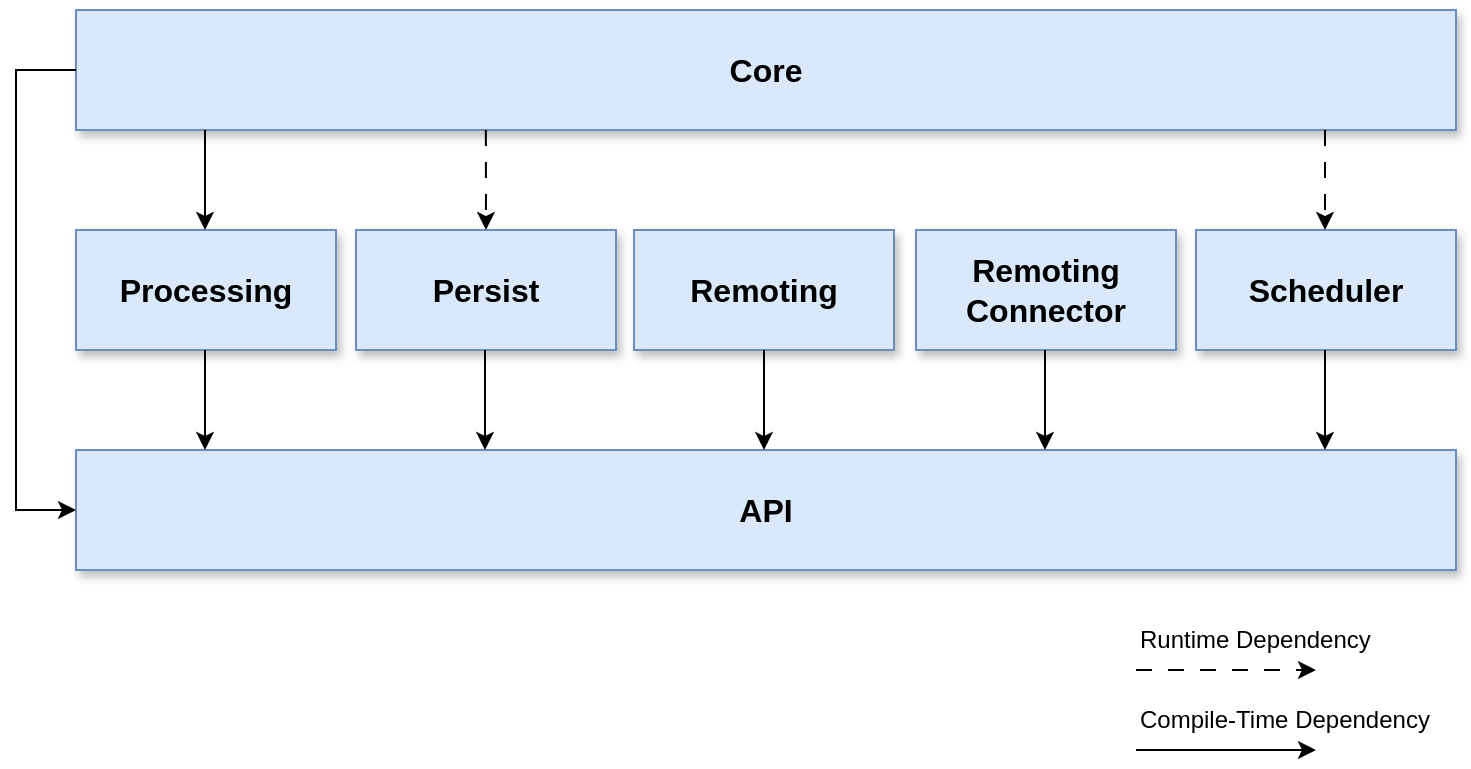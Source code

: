 <mxfile version="22.1.21" type="device" pages="5">
  <diagram id="XWbIEzSti7XQCv1TqwHC" name="ReatMetric Core Architecture">
    <mxGraphModel dx="767" dy="993" grid="1" gridSize="10" guides="1" tooltips="1" connect="1" arrows="1" fold="1" page="1" pageScale="1" pageWidth="827" pageHeight="1169" math="0" shadow="0">
      <root>
        <mxCell id="0" />
        <mxCell id="1" parent="0" />
        <mxCell id="COZ0k6jxxaRREzhRSUFR-1" value="&lt;span&gt;API&lt;/span&gt;" style="rounded=0;whiteSpace=wrap;html=1;fontStyle=1;fontSize=16;shadow=1;fillColor=#dae8fc;strokeColor=#6c8ebf;" vertex="1" parent="1">
          <mxGeometry x="70" y="570" width="690" height="60" as="geometry" />
        </mxCell>
        <mxCell id="cfHsk-XKggstakqPH4tc-1" value="Processing" style="rounded=0;whiteSpace=wrap;html=1;fontStyle=1;fontSize=16;shadow=1;fillColor=#dae8fc;strokeColor=#6c8ebf;" vertex="1" parent="1">
          <mxGeometry x="70" y="460" width="130" height="60" as="geometry" />
        </mxCell>
        <mxCell id="cfHsk-XKggstakqPH4tc-2" value="Persist" style="rounded=0;whiteSpace=wrap;html=1;fontStyle=1;fontSize=16;shadow=1;fillColor=#dae8fc;strokeColor=#6c8ebf;" vertex="1" parent="1">
          <mxGeometry x="210" y="460" width="130" height="60" as="geometry" />
        </mxCell>
        <mxCell id="cfHsk-XKggstakqPH4tc-3" value="Remoting" style="rounded=0;whiteSpace=wrap;html=1;fontStyle=1;fontSize=16;shadow=1;fillColor=#dae8fc;strokeColor=#6c8ebf;" vertex="1" parent="1">
          <mxGeometry x="349" y="460" width="130" height="60" as="geometry" />
        </mxCell>
        <mxCell id="cfHsk-XKggstakqPH4tc-4" value="Remoting Connector" style="rounded=0;whiteSpace=wrap;html=1;fontStyle=1;fontSize=16;shadow=1;fillColor=#dae8fc;strokeColor=#6c8ebf;" vertex="1" parent="1">
          <mxGeometry x="490" y="460" width="130" height="60" as="geometry" />
        </mxCell>
        <mxCell id="cfHsk-XKggstakqPH4tc-5" value="Scheduler" style="rounded=0;whiteSpace=wrap;html=1;fontStyle=1;fontSize=16;shadow=1;fillColor=#dae8fc;strokeColor=#6c8ebf;" vertex="1" parent="1">
          <mxGeometry x="630" y="460" width="130" height="60" as="geometry" />
        </mxCell>
        <mxCell id="cfHsk-XKggstakqPH4tc-6" value="&lt;span&gt;Core&lt;/span&gt;" style="rounded=0;whiteSpace=wrap;html=1;fontStyle=1;fontSize=16;shadow=1;fillColor=#dae8fc;strokeColor=#6c8ebf;" vertex="1" parent="1">
          <mxGeometry x="70" y="350" width="690" height="60" as="geometry" />
        </mxCell>
        <mxCell id="cfHsk-XKggstakqPH4tc-7" value="" style="endArrow=classic;html=1;rounded=0;entryX=0.5;entryY=0;entryDx=0;entryDy=0;exitX=0.297;exitY=1;exitDx=0;exitDy=0;exitPerimeter=0;dashed=1;dashPattern=8 8;" edge="1" parent="1" source="cfHsk-XKggstakqPH4tc-6" target="cfHsk-XKggstakqPH4tc-2">
          <mxGeometry width="50" height="50" relative="1" as="geometry">
            <mxPoint x="380" y="460" as="sourcePoint" />
            <mxPoint x="430" y="410" as="targetPoint" />
          </mxGeometry>
        </mxCell>
        <mxCell id="cfHsk-XKggstakqPH4tc-8" value="" style="endArrow=classic;html=1;rounded=0;entryX=0.5;entryY=0;entryDx=0;entryDy=0;exitX=0.297;exitY=1;exitDx=0;exitDy=0;exitPerimeter=0;dashed=1;dashPattern=8 8;" edge="1" parent="1">
          <mxGeometry width="50" height="50" relative="1" as="geometry">
            <mxPoint x="694.5" y="410" as="sourcePoint" />
            <mxPoint x="694.5" y="460" as="targetPoint" />
          </mxGeometry>
        </mxCell>
        <mxCell id="cfHsk-XKggstakqPH4tc-9" value="" style="endArrow=classic;html=1;rounded=0;entryX=0.5;entryY=0;entryDx=0;entryDy=0;exitX=0.297;exitY=1;exitDx=0;exitDy=0;exitPerimeter=0;" edge="1" parent="1">
          <mxGeometry width="50" height="50" relative="1" as="geometry">
            <mxPoint x="554.5" y="520" as="sourcePoint" />
            <mxPoint x="554.5" y="570" as="targetPoint" />
          </mxGeometry>
        </mxCell>
        <mxCell id="cfHsk-XKggstakqPH4tc-10" value="" style="endArrow=classic;html=1;rounded=0;entryX=0.5;entryY=0;entryDx=0;entryDy=0;exitX=0.297;exitY=1;exitDx=0;exitDy=0;exitPerimeter=0;" edge="1" parent="1">
          <mxGeometry width="50" height="50" relative="1" as="geometry">
            <mxPoint x="134.5" y="410" as="sourcePoint" />
            <mxPoint x="134.5" y="460" as="targetPoint" />
          </mxGeometry>
        </mxCell>
        <mxCell id="cfHsk-XKggstakqPH4tc-11" value="" style="endArrow=classic;html=1;rounded=0;entryX=0.5;entryY=0;entryDx=0;entryDy=0;exitX=0.297;exitY=1;exitDx=0;exitDy=0;exitPerimeter=0;" edge="1" parent="1">
          <mxGeometry width="50" height="50" relative="1" as="geometry">
            <mxPoint x="694.5" y="520" as="sourcePoint" />
            <mxPoint x="694.5" y="570" as="targetPoint" />
          </mxGeometry>
        </mxCell>
        <mxCell id="cfHsk-XKggstakqPH4tc-12" value="" style="endArrow=classic;html=1;rounded=0;entryX=0.5;entryY=0;entryDx=0;entryDy=0;exitX=0.297;exitY=1;exitDx=0;exitDy=0;exitPerimeter=0;" edge="1" parent="1">
          <mxGeometry width="50" height="50" relative="1" as="geometry">
            <mxPoint x="414" y="520" as="sourcePoint" />
            <mxPoint x="414" y="570" as="targetPoint" />
          </mxGeometry>
        </mxCell>
        <mxCell id="cfHsk-XKggstakqPH4tc-13" value="" style="endArrow=classic;html=1;rounded=0;entryX=0.5;entryY=0;entryDx=0;entryDy=0;exitX=0.297;exitY=1;exitDx=0;exitDy=0;exitPerimeter=0;" edge="1" parent="1">
          <mxGeometry width="50" height="50" relative="1" as="geometry">
            <mxPoint x="274.5" y="520" as="sourcePoint" />
            <mxPoint x="274.5" y="570" as="targetPoint" />
          </mxGeometry>
        </mxCell>
        <mxCell id="cfHsk-XKggstakqPH4tc-14" value="" style="endArrow=classic;html=1;rounded=0;entryX=0.5;entryY=0;entryDx=0;entryDy=0;exitX=0.297;exitY=1;exitDx=0;exitDy=0;exitPerimeter=0;" edge="1" parent="1">
          <mxGeometry width="50" height="50" relative="1" as="geometry">
            <mxPoint x="134.5" y="520" as="sourcePoint" />
            <mxPoint x="134.5" y="570" as="targetPoint" />
          </mxGeometry>
        </mxCell>
        <mxCell id="cfHsk-XKggstakqPH4tc-15" value="" style="endArrow=classic;html=1;rounded=0;exitX=0;exitY=0.5;exitDx=0;exitDy=0;entryX=0;entryY=0.5;entryDx=0;entryDy=0;" edge="1" parent="1" source="cfHsk-XKggstakqPH4tc-6" target="COZ0k6jxxaRREzhRSUFR-1">
          <mxGeometry width="50" height="50" relative="1" as="geometry">
            <mxPoint x="220" y="460" as="sourcePoint" />
            <mxPoint x="270" y="410" as="targetPoint" />
            <Array as="points">
              <mxPoint x="40" y="380" />
              <mxPoint x="40" y="600" />
            </Array>
          </mxGeometry>
        </mxCell>
        <mxCell id="cfHsk-XKggstakqPH4tc-16" value="" style="endArrow=classic;html=1;rounded=0;dashed=1;dashPattern=8 8;" edge="1" parent="1">
          <mxGeometry width="50" height="50" relative="1" as="geometry">
            <mxPoint x="600" y="680" as="sourcePoint" />
            <mxPoint x="690" y="680" as="targetPoint" />
          </mxGeometry>
        </mxCell>
        <mxCell id="cfHsk-XKggstakqPH4tc-17" value="" style="endArrow=classic;html=1;rounded=0;" edge="1" parent="1">
          <mxGeometry width="50" height="50" relative="1" as="geometry">
            <mxPoint x="600" y="720" as="sourcePoint" />
            <mxPoint x="690" y="720" as="targetPoint" />
          </mxGeometry>
        </mxCell>
        <mxCell id="cfHsk-XKggstakqPH4tc-18" value="Runtime Dependency" style="text;html=1;strokeColor=none;fillColor=none;align=left;verticalAlign=middle;whiteSpace=wrap;rounded=0;" vertex="1" parent="1">
          <mxGeometry x="600" y="650" width="140" height="30" as="geometry" />
        </mxCell>
        <mxCell id="cfHsk-XKggstakqPH4tc-19" value="Compile-Time Dependency" style="text;html=1;strokeColor=none;fillColor=none;align=left;verticalAlign=middle;whiteSpace=wrap;rounded=0;" vertex="1" parent="1">
          <mxGeometry x="600" y="690" width="150" height="30" as="geometry" />
        </mxCell>
      </root>
    </mxGraphModel>
  </diagram>
  <diagram id="3x-kZ_eenebKHxhDJi-M" name="Scheduler - Example">
    <mxGraphModel dx="652" dy="844" grid="1" gridSize="10" guides="1" tooltips="1" connect="1" arrows="1" fold="1" page="1" pageScale="1" pageWidth="827" pageHeight="1169" math="0" shadow="0">
      <root>
        <mxCell id="0" />
        <mxCell id="1" parent="0" />
        <mxCell id="pZ-DNMxPV1xEBQZKG7wP-3" value="" style="group" vertex="1" connectable="0" parent="1">
          <mxGeometry x="40" y="260" width="140" height="60" as="geometry" />
        </mxCell>
        <mxCell id="pZ-DNMxPV1xEBQZKG7wP-1" value="Primary Power Source" style="rounded=1;whiteSpace=wrap;html=1;fontStyle=1;fontSize=16;shadow=1;" vertex="1" parent="pZ-DNMxPV1xEBQZKG7wP-3">
          <mxGeometry width="130" height="60" as="geometry" />
        </mxCell>
        <mxCell id="pZ-DNMxPV1xEBQZKG7wP-2" value="" style="rounded=0;whiteSpace=wrap;html=1;shadow=1;" vertex="1" parent="pZ-DNMxPV1xEBQZKG7wP-3">
          <mxGeometry x="130" y="20" width="10" height="20" as="geometry" />
        </mxCell>
        <mxCell id="pZ-DNMxPV1xEBQZKG7wP-4" value="" style="group" vertex="1" connectable="0" parent="1">
          <mxGeometry x="40" y="360" width="140" height="60" as="geometry" />
        </mxCell>
        <mxCell id="pZ-DNMxPV1xEBQZKG7wP-5" value="Emergency Power Source 1" style="rounded=1;whiteSpace=wrap;html=1;fontStyle=1;fontSize=16;shadow=1;" vertex="1" parent="pZ-DNMxPV1xEBQZKG7wP-4">
          <mxGeometry width="130" height="60" as="geometry" />
        </mxCell>
        <mxCell id="pZ-DNMxPV1xEBQZKG7wP-6" value="" style="rounded=0;whiteSpace=wrap;html=1;shadow=1;" vertex="1" parent="pZ-DNMxPV1xEBQZKG7wP-4">
          <mxGeometry x="130" y="20" width="10" height="20" as="geometry" />
        </mxCell>
        <mxCell id="pZ-DNMxPV1xEBQZKG7wP-7" value="" style="group" vertex="1" connectable="0" parent="1">
          <mxGeometry x="40" y="460" width="140" height="60" as="geometry" />
        </mxCell>
        <mxCell id="pZ-DNMxPV1xEBQZKG7wP-8" value="Emergency&amp;nbsp; Power Source 2" style="rounded=1;whiteSpace=wrap;html=1;fontStyle=1;fontSize=16;shadow=1;" vertex="1" parent="pZ-DNMxPV1xEBQZKG7wP-7">
          <mxGeometry width="130" height="60" as="geometry" />
        </mxCell>
        <mxCell id="pZ-DNMxPV1xEBQZKG7wP-9" value="" style="rounded=0;whiteSpace=wrap;html=1;shadow=1;" vertex="1" parent="pZ-DNMxPV1xEBQZKG7wP-7">
          <mxGeometry x="130" y="20" width="10" height="20" as="geometry" />
        </mxCell>
        <mxCell id="pZ-DNMxPV1xEBQZKG7wP-17" value="" style="group" vertex="1" connectable="0" parent="1">
          <mxGeometry x="170" y="430" width="40" height="20" as="geometry" />
        </mxCell>
        <mxCell id="pZ-DNMxPV1xEBQZKG7wP-12" value="" style="rounded=0;whiteSpace=wrap;html=1;shadow=1;fillColor=#4A4A4A;" vertex="1" parent="pZ-DNMxPV1xEBQZKG7wP-17">
          <mxGeometry y="5" width="40" height="10" as="geometry" />
        </mxCell>
        <mxCell id="pZ-DNMxPV1xEBQZKG7wP-14" value="" style="endArrow=none;html=1;rounded=0;" edge="1" parent="pZ-DNMxPV1xEBQZKG7wP-17">
          <mxGeometry width="50" height="50" relative="1" as="geometry">
            <mxPoint x="20" y="20" as="sourcePoint" />
            <mxPoint x="20" as="targetPoint" />
          </mxGeometry>
        </mxCell>
        <mxCell id="pZ-DNMxPV1xEBQZKG7wP-15" value="" style="endArrow=none;html=1;rounded=0;" edge="1" parent="pZ-DNMxPV1xEBQZKG7wP-17">
          <mxGeometry width="50" height="50" relative="1" as="geometry">
            <mxPoint x="30" y="20" as="sourcePoint" />
            <mxPoint x="30" as="targetPoint" />
          </mxGeometry>
        </mxCell>
        <mxCell id="pZ-DNMxPV1xEBQZKG7wP-16" value="" style="endArrow=none;html=1;rounded=0;" edge="1" parent="pZ-DNMxPV1xEBQZKG7wP-17">
          <mxGeometry width="50" height="50" relative="1" as="geometry">
            <mxPoint x="10" y="20" as="sourcePoint" />
            <mxPoint x="10" as="targetPoint" />
          </mxGeometry>
        </mxCell>
        <mxCell id="pZ-DNMxPV1xEBQZKG7wP-19" value="" style="group" vertex="1" connectable="0" parent="1">
          <mxGeometry x="230" y="330" width="40" height="20" as="geometry" />
        </mxCell>
        <mxCell id="pZ-DNMxPV1xEBQZKG7wP-20" value="" style="rounded=0;whiteSpace=wrap;html=1;shadow=1;fillColor=#4A4A4A;" vertex="1" parent="pZ-DNMxPV1xEBQZKG7wP-19">
          <mxGeometry y="5" width="40" height="10" as="geometry" />
        </mxCell>
        <mxCell id="pZ-DNMxPV1xEBQZKG7wP-21" value="" style="endArrow=none;html=1;rounded=0;" edge="1" parent="pZ-DNMxPV1xEBQZKG7wP-19">
          <mxGeometry width="50" height="50" relative="1" as="geometry">
            <mxPoint x="20" y="20" as="sourcePoint" />
            <mxPoint x="20" as="targetPoint" />
          </mxGeometry>
        </mxCell>
        <mxCell id="pZ-DNMxPV1xEBQZKG7wP-22" value="" style="endArrow=none;html=1;rounded=0;" edge="1" parent="pZ-DNMxPV1xEBQZKG7wP-19">
          <mxGeometry width="50" height="50" relative="1" as="geometry">
            <mxPoint x="30" y="20" as="sourcePoint" />
            <mxPoint x="30" as="targetPoint" />
          </mxGeometry>
        </mxCell>
        <mxCell id="pZ-DNMxPV1xEBQZKG7wP-23" value="" style="endArrow=none;html=1;rounded=0;" edge="1" parent="pZ-DNMxPV1xEBQZKG7wP-19">
          <mxGeometry width="50" height="50" relative="1" as="geometry">
            <mxPoint x="10" y="20" as="sourcePoint" />
            <mxPoint x="10" as="targetPoint" />
          </mxGeometry>
        </mxCell>
        <mxCell id="pZ-DNMxPV1xEBQZKG7wP-24" value="" style="endArrow=none;html=1;rounded=0;entryX=1;entryY=0.5;entryDx=0;entryDy=0;" edge="1" parent="1" target="pZ-DNMxPV1xEBQZKG7wP-2">
          <mxGeometry width="50" height="50" relative="1" as="geometry">
            <mxPoint x="310" y="290" as="sourcePoint" />
            <mxPoint x="200" y="330" as="targetPoint" />
          </mxGeometry>
        </mxCell>
        <mxCell id="pZ-DNMxPV1xEBQZKG7wP-25" value="" style="endArrow=none;html=1;rounded=0;entryX=1;entryY=0.5;entryDx=0;entryDy=0;" edge="1" parent="1">
          <mxGeometry width="50" height="50" relative="1" as="geometry">
            <mxPoint x="250" y="390" as="sourcePoint" />
            <mxPoint x="180" y="389.71" as="targetPoint" />
          </mxGeometry>
        </mxCell>
        <mxCell id="pZ-DNMxPV1xEBQZKG7wP-26" value="" style="endArrow=none;html=1;rounded=0;entryX=1;entryY=0.5;entryDx=0;entryDy=0;" edge="1" parent="1">
          <mxGeometry width="50" height="50" relative="1" as="geometry">
            <mxPoint x="250" y="490" as="sourcePoint" />
            <mxPoint x="180" y="489.71" as="targetPoint" />
          </mxGeometry>
        </mxCell>
        <mxCell id="pZ-DNMxPV1xEBQZKG7wP-29" value="" style="group" vertex="1" connectable="0" parent="1">
          <mxGeometry x="230" y="420" width="40" height="40" as="geometry" />
        </mxCell>
        <mxCell id="pZ-DNMxPV1xEBQZKG7wP-11" value="" style="ellipse;whiteSpace=wrap;html=1;aspect=fixed;shadow=1;" vertex="1" parent="pZ-DNMxPV1xEBQZKG7wP-29">
          <mxGeometry width="40" height="40" as="geometry" />
        </mxCell>
        <mxCell id="pZ-DNMxPV1xEBQZKG7wP-27" value="" style="endArrow=none;html=1;rounded=1;exitX=0;exitY=0.5;exitDx=0;exitDy=0;entryX=0.5;entryY=1;entryDx=0;entryDy=0;curved=0;" edge="1" parent="pZ-DNMxPV1xEBQZKG7wP-29" source="pZ-DNMxPV1xEBQZKG7wP-11" target="pZ-DNMxPV1xEBQZKG7wP-11">
          <mxGeometry width="50" height="50" relative="1" as="geometry">
            <mxPoint x="-40" as="sourcePoint" />
            <mxPoint x="10" y="-50" as="targetPoint" />
            <Array as="points">
              <mxPoint x="20" y="20" />
            </Array>
          </mxGeometry>
        </mxCell>
        <mxCell id="pZ-DNMxPV1xEBQZKG7wP-28" value="" style="endArrow=none;html=1;rounded=1;exitX=0.5;exitY=0;exitDx=0;exitDy=0;entryX=1;entryY=0.5;entryDx=0;entryDy=0;curved=0;" edge="1" parent="pZ-DNMxPV1xEBQZKG7wP-29" source="pZ-DNMxPV1xEBQZKG7wP-11" target="pZ-DNMxPV1xEBQZKG7wP-11">
          <mxGeometry width="50" height="50" relative="1" as="geometry">
            <mxPoint x="10" y="30" as="sourcePoint" />
            <mxPoint x="30" y="50" as="targetPoint" />
            <Array as="points">
              <mxPoint x="20" y="20" />
            </Array>
          </mxGeometry>
        </mxCell>
        <mxCell id="pZ-DNMxPV1xEBQZKG7wP-30" value="" style="group" vertex="1" connectable="0" parent="1">
          <mxGeometry x="290" y="320" width="40" height="40" as="geometry" />
        </mxCell>
        <mxCell id="pZ-DNMxPV1xEBQZKG7wP-31" value="" style="ellipse;whiteSpace=wrap;html=1;aspect=fixed;shadow=1;" vertex="1" parent="pZ-DNMxPV1xEBQZKG7wP-30">
          <mxGeometry width="40" height="40" as="geometry" />
        </mxCell>
        <mxCell id="pZ-DNMxPV1xEBQZKG7wP-32" value="" style="endArrow=none;html=1;rounded=1;exitX=0;exitY=0.5;exitDx=0;exitDy=0;entryX=0.5;entryY=1;entryDx=0;entryDy=0;curved=0;" edge="1" parent="pZ-DNMxPV1xEBQZKG7wP-30" source="pZ-DNMxPV1xEBQZKG7wP-31" target="pZ-DNMxPV1xEBQZKG7wP-31">
          <mxGeometry width="50" height="50" relative="1" as="geometry">
            <mxPoint x="-40" as="sourcePoint" />
            <mxPoint x="10" y="-50" as="targetPoint" />
            <Array as="points">
              <mxPoint x="20" y="20" />
            </Array>
          </mxGeometry>
        </mxCell>
        <mxCell id="pZ-DNMxPV1xEBQZKG7wP-33" value="" style="endArrow=none;html=1;rounded=1;exitX=0.5;exitY=0;exitDx=0;exitDy=0;entryX=1;entryY=0.5;entryDx=0;entryDy=0;curved=0;" edge="1" parent="pZ-DNMxPV1xEBQZKG7wP-30" source="pZ-DNMxPV1xEBQZKG7wP-31" target="pZ-DNMxPV1xEBQZKG7wP-31">
          <mxGeometry width="50" height="50" relative="1" as="geometry">
            <mxPoint x="10" y="30" as="sourcePoint" />
            <mxPoint x="30" y="50" as="targetPoint" />
            <Array as="points">
              <mxPoint x="20" y="20" />
            </Array>
          </mxGeometry>
        </mxCell>
        <mxCell id="pZ-DNMxPV1xEBQZKG7wP-34" value="" style="endArrow=none;html=1;rounded=0;exitX=0.5;exitY=0;exitDx=0;exitDy=0;" edge="1" parent="1" source="pZ-DNMxPV1xEBQZKG7wP-11">
          <mxGeometry width="50" height="50" relative="1" as="geometry">
            <mxPoint x="200" y="410" as="sourcePoint" />
            <mxPoint x="250" y="390" as="targetPoint" />
          </mxGeometry>
        </mxCell>
        <mxCell id="pZ-DNMxPV1xEBQZKG7wP-35" value="" style="endArrow=none;html=1;rounded=0;" edge="1" parent="1">
          <mxGeometry width="50" height="50" relative="1" as="geometry">
            <mxPoint x="250" y="490" as="sourcePoint" />
            <mxPoint x="250" y="460" as="targetPoint" />
          </mxGeometry>
        </mxCell>
        <mxCell id="pZ-DNMxPV1xEBQZKG7wP-36" value="" style="endArrow=none;html=1;rounded=0;entryX=1;entryY=0.5;entryDx=0;entryDy=0;" edge="1" parent="1" target="pZ-DNMxPV1xEBQZKG7wP-12">
          <mxGeometry width="50" height="50" relative="1" as="geometry">
            <mxPoint x="230" y="440" as="sourcePoint" />
            <mxPoint x="270" y="410" as="targetPoint" />
          </mxGeometry>
        </mxCell>
        <mxCell id="pZ-DNMxPV1xEBQZKG7wP-37" value="" style="endArrow=none;html=1;rounded=0;exitX=1;exitY=0.5;exitDx=0;exitDy=0;" edge="1" parent="1" source="pZ-DNMxPV1xEBQZKG7wP-11">
          <mxGeometry width="50" height="50" relative="1" as="geometry">
            <mxPoint x="280" y="450" as="sourcePoint" />
            <mxPoint x="310" y="440" as="targetPoint" />
          </mxGeometry>
        </mxCell>
        <mxCell id="pZ-DNMxPV1xEBQZKG7wP-38" value="" style="endArrow=none;html=1;rounded=0;exitX=0.5;exitY=1;exitDx=0;exitDy=0;" edge="1" parent="1" source="pZ-DNMxPV1xEBQZKG7wP-31">
          <mxGeometry width="50" height="50" relative="1" as="geometry">
            <mxPoint x="290" y="460" as="sourcePoint" />
            <mxPoint x="310" y="440" as="targetPoint" />
          </mxGeometry>
        </mxCell>
        <mxCell id="pZ-DNMxPV1xEBQZKG7wP-39" value="" style="endArrow=none;html=1;rounded=0;exitX=0.5;exitY=0;exitDx=0;exitDy=0;" edge="1" parent="1" source="pZ-DNMxPV1xEBQZKG7wP-31">
          <mxGeometry width="50" height="50" relative="1" as="geometry">
            <mxPoint x="300" y="470" as="sourcePoint" />
            <mxPoint x="310" y="290" as="targetPoint" />
          </mxGeometry>
        </mxCell>
        <mxCell id="pZ-DNMxPV1xEBQZKG7wP-40" value="" style="endArrow=none;html=1;rounded=0;entryX=1;entryY=0.5;entryDx=0;entryDy=0;" edge="1" parent="1">
          <mxGeometry width="50" height="50" relative="1" as="geometry">
            <mxPoint x="290" y="339.83" as="sourcePoint" />
            <mxPoint x="270" y="339.83" as="targetPoint" />
          </mxGeometry>
        </mxCell>
        <mxCell id="pZ-DNMxPV1xEBQZKG7wP-41" value="" style="endArrow=none;html=1;rounded=0;exitX=1;exitY=0.5;exitDx=0;exitDy=0;entryX=0;entryY=0.5;entryDx=0;entryDy=0;" edge="1" parent="1" target="pZ-DNMxPV1xEBQZKG7wP-48">
          <mxGeometry width="50" height="50" relative="1" as="geometry">
            <mxPoint x="330" y="339.71" as="sourcePoint" />
            <mxPoint x="370" y="339.71" as="targetPoint" />
          </mxGeometry>
        </mxCell>
        <mxCell id="pZ-DNMxPV1xEBQZKG7wP-49" value="PPS1.Status" style="text;html=1;strokeColor=none;fillColor=none;align=left;verticalAlign=middle;whiteSpace=wrap;rounded=0;" vertex="1" parent="1">
          <mxGeometry x="40" y="230" width="60" height="30" as="geometry" />
        </mxCell>
        <mxCell id="pZ-DNMxPV1xEBQZKG7wP-50" value="EPS1.Status" style="text;html=1;strokeColor=none;fillColor=none;align=left;verticalAlign=middle;whiteSpace=wrap;rounded=0;" vertex="1" parent="1">
          <mxGeometry x="40" y="330" width="60" height="30" as="geometry" />
        </mxCell>
        <mxCell id="pZ-DNMxPV1xEBQZKG7wP-51" value="EPS2.Status" style="text;html=1;strokeColor=none;fillColor=none;align=left;verticalAlign=middle;whiteSpace=wrap;rounded=0;" vertex="1" parent="1">
          <mxGeometry x="40" y="430" width="60" height="30" as="geometry" />
        </mxCell>
        <mxCell id="pZ-DNMxPV1xEBQZKG7wP-52" value="PPS1.Output" style="text;html=1;strokeColor=none;fillColor=none;align=left;verticalAlign=middle;whiteSpace=wrap;rounded=0;" vertex="1" parent="1">
          <mxGeometry x="170" y="250" width="60" height="30" as="geometry" />
        </mxCell>
        <mxCell id="pZ-DNMxPV1xEBQZKG7wP-53" value="EPS1.Output" style="text;html=1;strokeColor=none;fillColor=none;align=left;verticalAlign=middle;whiteSpace=wrap;rounded=0;" vertex="1" parent="1">
          <mxGeometry x="170" y="350" width="60" height="30" as="geometry" />
        </mxCell>
        <mxCell id="pZ-DNMxPV1xEBQZKG7wP-54" value="EPS2.Output" style="text;html=1;strokeColor=none;fillColor=none;align=left;verticalAlign=middle;whiteSpace=wrap;rounded=0;" vertex="1" parent="1">
          <mxGeometry x="170" y="500" width="60" height="30" as="geometry" />
        </mxCell>
        <mxCell id="pZ-DNMxPV1xEBQZKG7wP-55" value="Switch1.Position" style="text;html=1;strokeColor=none;fillColor=none;align=left;verticalAlign=middle;whiteSpace=wrap;rounded=0;" vertex="1" parent="1">
          <mxGeometry x="260" y="450" width="60" height="30" as="geometry" />
        </mxCell>
        <mxCell id="pZ-DNMxPV1xEBQZKG7wP-56" value="Switch2.Position" style="text;html=1;strokeColor=none;fillColor=none;align=left;verticalAlign=middle;whiteSpace=wrap;rounded=0;" vertex="1" parent="1">
          <mxGeometry x="320" y="350" width="60" height="30" as="geometry" />
        </mxCell>
        <mxCell id="pZ-DNMxPV1xEBQZKG7wP-48" value="" style="rounded=0;whiteSpace=wrap;html=1;shadow=1;" vertex="1" parent="1">
          <mxGeometry x="410" y="330" width="10" height="20" as="geometry" />
        </mxCell>
        <mxCell id="pZ-DNMxPV1xEBQZKG7wP-43" value="Device" style="rounded=1;whiteSpace=wrap;html=1;fontStyle=1;fontSize=16;shadow=1;" vertex="1" parent="1">
          <mxGeometry x="420" y="310" width="90" height="60" as="geometry" />
        </mxCell>
      </root>
    </mxGraphModel>
  </diagram>
  <diagram name="Spacecraft Driver - Telemetry" id="90a13364-a465-7bf4-72fc-28e22215d7a0">
    <mxGraphModel dx="652" dy="844" grid="1" gridSize="10" guides="1" tooltips="1" connect="1" arrows="1" fold="1" page="1" pageScale="1.5" pageWidth="1169" pageHeight="826" background="none" math="0" shadow="0">
      <root>
        <mxCell id="0" style=";html=1;" />
        <mxCell id="1" style=";html=1;" parent="0" />
        <mxCell id="hDWPIja1anX5ImKUvwHM-7" value="&lt;b style=&quot;font-size: 16px;&quot;&gt;&amp;nbsp; &amp;nbsp;ReatMetric &lt;br&gt;&amp;nbsp; &amp;nbsp;Core&lt;/b&gt;" style="rounded=1;whiteSpace=wrap;html=1;align=left;labelPosition=center;verticalLabelPosition=middle;verticalAlign=top;arcSize=7;fontSize=16;shadow=1;" parent="1" vertex="1">
          <mxGeometry x="430" y="110" width="820" height="200" as="geometry" />
        </mxCell>
        <mxCell id="hDWPIja1anX5ImKUvwHM-8" value="Archive" style="rounded=0;whiteSpace=wrap;html=1;fontStyle=1;fontSize=16;shadow=1;fillColor=#dae8fc;strokeColor=#6c8ebf;" parent="1" vertex="1">
          <mxGeometry x="730" y="130" width="220" height="60" as="geometry" />
        </mxCell>
        <mxCell id="hDWPIja1anX5ImKUvwHM-10" value="Processing Model" style="rounded=0;whiteSpace=wrap;html=1;fontStyle=1;fontSize=16;shadow=1;fillColor=#dae8fc;strokeColor=#6c8ebf;" parent="1" vertex="1">
          <mxGeometry x="470" y="220" width="220" height="60" as="geometry" />
        </mxCell>
        <mxCell id="hDWPIja1anX5ImKUvwHM-11" value="Raw Data Broker" style="rounded=0;whiteSpace=wrap;html=1;fontStyle=1;fontSize=16;shadow=1;fillColor=#dae8fc;strokeColor=#6c8ebf;" parent="1" vertex="1">
          <mxGeometry x="910" y="220" width="220" height="60" as="geometry" />
        </mxCell>
        <mxCell id="hDWPIja1anX5ImKUvwHM-12" value="&lt;b style=&quot;font-size: 16px;&quot;&gt;&amp;nbsp; &amp;nbsp;Spacecraft &lt;br&gt;&amp;nbsp; &amp;nbsp;Driver&lt;/b&gt;" style="rounded=1;whiteSpace=wrap;html=1;align=left;labelPosition=center;verticalLabelPosition=middle;verticalAlign=top;arcSize=4;fontSize=16;shadow=1;" parent="1" vertex="1">
          <mxGeometry x="430" y="320" width="820" height="340" as="geometry" />
        </mxCell>
        <mxCell id="hDWPIja1anX5ImKUvwHM-13" value="TM Data Link Processor" style="rounded=0;whiteSpace=wrap;html=1;fontStyle=1;fontSize=16;shadow=1;fillColor=#dae8fc;strokeColor=#6c8ebf;" parent="1" vertex="1">
          <mxGeometry x="730" y="360" width="220" height="60" as="geometry" />
        </mxCell>
        <mxCell id="hDWPIja1anX5ImKUvwHM-14" value="TM Packet Processor" style="rounded=0;whiteSpace=wrap;html=1;fontStyle=1;fontSize=16;shadow=1;fillColor=#dae8fc;strokeColor=#6c8ebf;" parent="1" vertex="1">
          <mxGeometry x="730" y="460" width="220" height="60" as="geometry" />
        </mxCell>
        <mxCell id="hDWPIja1anX5ImKUvwHM-22" style="edgeStyle=orthogonalEdgeStyle;rounded=0;orthogonalLoop=1;jettySize=auto;html=1;exitX=0.75;exitY=0;exitDx=0;exitDy=0;entryX=1;entryY=0.5;entryDx=0;entryDy=0;" parent="1" source="hDWPIja1anX5ImKUvwHM-15" target="hDWPIja1anX5ImKUvwHM-11" edge="1">
          <mxGeometry relative="1" as="geometry" />
        </mxCell>
        <mxCell id="hDWPIja1anX5ImKUvwHM-15" value="SLE Connector (RAF)" style="rounded=0;whiteSpace=wrap;html=1;fontStyle=1;fontSize=16;shadow=1;fillColor=#dae8fc;strokeColor=#6c8ebf;" parent="1" vertex="1">
          <mxGeometry x="1010" y="360" width="220" height="60" as="geometry" />
        </mxCell>
        <mxCell id="hDWPIja1anX5ImKUvwHM-16" value="&lt;i&gt;Time Correlation&lt;/i&gt;" style="rounded=0;whiteSpace=wrap;html=1;fontStyle=1;fontSize=16;shadow=1;fillColor=#dae8fc;strokeColor=#6c8ebf;" parent="1" vertex="1">
          <mxGeometry x="1010" y="460" width="220" height="60" as="geometry" />
        </mxCell>
        <mxCell id="hDWPIja1anX5ImKUvwHM-29" value="" style="edgeStyle=orthogonalEdgeStyle;rounded=0;orthogonalLoop=1;jettySize=auto;html=1;entryX=0.104;entryY=0.001;entryDx=0;entryDy=0;exitX=0.379;exitY=1.001;exitDx=0;exitDy=0;entryPerimeter=0;exitPerimeter=0;" parent="1" source="hDWPIja1anX5ImKUvwHM-14" target="hDWPIja1anX5ImKUvwHM-17" edge="1">
          <mxGeometry relative="1" as="geometry">
            <mxPoint x="1320" y="580" as="sourcePoint" />
          </mxGeometry>
        </mxCell>
        <mxCell id="hDWPIja1anX5ImKUvwHM-17" value="Service Broker" style="rounded=0;whiteSpace=wrap;html=1;fontStyle=1;fontSize=16;shadow=1;fillColor=#dae8fc;strokeColor=#6c8ebf;" parent="1" vertex="1">
          <mxGeometry x="790" y="560" width="220" height="60" as="geometry" />
        </mxCell>
        <mxCell id="hDWPIja1anX5ImKUvwHM-18" value="&lt;i&gt;Service&lt;/i&gt;" style="rounded=0;whiteSpace=wrap;html=1;fontStyle=1;fontSize=16;shadow=1;fillColor=#dae8fc;strokeColor=#6c8ebf;" parent="1" vertex="1">
          <mxGeometry x="450" y="560" width="220" height="60" as="geometry" />
        </mxCell>
        <mxCell id="hDWPIja1anX5ImKUvwHM-19" value="" style="endArrow=classic;html=1;rounded=0;exitX=0.5;exitY=0;exitDx=0;exitDy=0;entryX=0;entryY=0.5;entryDx=0;entryDy=0;" parent="1" source="hDWPIja1anX5ImKUvwHM-10" target="hDWPIja1anX5ImKUvwHM-8" edge="1">
          <mxGeometry width="50" height="50" relative="1" as="geometry">
            <mxPoint x="830" y="410" as="sourcePoint" />
            <mxPoint x="880" y="360" as="targetPoint" />
            <Array as="points">
              <mxPoint x="580" y="160" />
            </Array>
          </mxGeometry>
        </mxCell>
        <mxCell id="hDWPIja1anX5ImKUvwHM-20" value="" style="endArrow=classic;html=1;rounded=0;exitX=0.5;exitY=0;exitDx=0;exitDy=0;entryX=1;entryY=0.5;entryDx=0;entryDy=0;" parent="1" source="hDWPIja1anX5ImKUvwHM-11" target="hDWPIja1anX5ImKUvwHM-8" edge="1">
          <mxGeometry width="50" height="50" relative="1" as="geometry">
            <mxPoint x="670" y="230" as="sourcePoint" />
            <mxPoint x="740" y="170" as="targetPoint" />
            <Array as="points">
              <mxPoint x="1020" y="160" />
            </Array>
          </mxGeometry>
        </mxCell>
        <mxCell id="hDWPIja1anX5ImKUvwHM-21" value="" style="endArrow=classic;html=1;rounded=0;exitX=0;exitY=0.75;exitDx=0;exitDy=0;entryX=0.5;entryY=0;entryDx=0;entryDy=0;" parent="1" source="hDWPIja1anX5ImKUvwHM-11" target="hDWPIja1anX5ImKUvwHM-13" edge="1">
          <mxGeometry width="50" height="50" relative="1" as="geometry">
            <mxPoint x="830" y="410" as="sourcePoint" />
            <mxPoint x="380" y="470" as="targetPoint" />
            <Array as="points">
              <mxPoint x="840" y="265" />
            </Array>
          </mxGeometry>
        </mxCell>
        <mxCell id="hDWPIja1anX5ImKUvwHM-23" value="" style="endArrow=classic;html=1;rounded=0;exitX=0.345;exitY=1.017;exitDx=0;exitDy=0;entryX=0;entryY=0.5;entryDx=0;entryDy=0;exitPerimeter=0;" parent="1" source="hDWPIja1anX5ImKUvwHM-11" target="hDWPIja1anX5ImKUvwHM-16" edge="1">
          <mxGeometry width="50" height="50" relative="1" as="geometry">
            <mxPoint x="920" y="260" as="sourcePoint" />
            <mxPoint x="850" y="370" as="targetPoint" />
            <Array as="points">
              <mxPoint x="986" y="490" />
            </Array>
          </mxGeometry>
        </mxCell>
        <mxCell id="hDWPIja1anX5ImKUvwHM-24" value="" style="endArrow=classic;html=1;rounded=0;exitX=0;exitY=0.75;exitDx=0;exitDy=0;entryX=1;entryY=0.75;entryDx=0;entryDy=0;" parent="1" source="hDWPIja1anX5ImKUvwHM-16" target="hDWPIja1anX5ImKUvwHM-14" edge="1">
          <mxGeometry width="50" height="50" relative="1" as="geometry">
            <mxPoint x="830" y="410" as="sourcePoint" />
            <mxPoint x="880" y="360" as="targetPoint" />
          </mxGeometry>
        </mxCell>
        <mxCell id="hDWPIja1anX5ImKUvwHM-25" value="" style="endArrow=classic;html=1;rounded=0;entryX=0.105;entryY=0.99;entryDx=0;entryDy=0;entryPerimeter=0;" parent="1" target="hDWPIja1anX5ImKUvwHM-11" edge="1">
          <mxGeometry width="50" height="50" relative="1" as="geometry">
            <mxPoint x="933" y="360" as="sourcePoint" />
            <mxPoint x="880" y="360" as="targetPoint" />
          </mxGeometry>
        </mxCell>
        <mxCell id="hDWPIja1anX5ImKUvwHM-26" value="" style="endArrow=classic;html=1;rounded=0;exitX=0;exitY=0.25;exitDx=0;exitDy=0;entryX=0;entryY=0.25;entryDx=0;entryDy=0;" parent="1" source="hDWPIja1anX5ImKUvwHM-11" target="hDWPIja1anX5ImKUvwHM-14" edge="1">
          <mxGeometry width="50" height="50" relative="1" as="geometry">
            <mxPoint x="920" y="275" as="sourcePoint" />
            <mxPoint x="850" y="370" as="targetPoint" />
            <Array as="points">
              <mxPoint x="710" y="235" />
              <mxPoint x="710" y="475" />
            </Array>
          </mxGeometry>
        </mxCell>
        <mxCell id="hDWPIja1anX5ImKUvwHM-28" value="" style="endArrow=classic;html=1;rounded=0;exitX=0;exitY=0.75;exitDx=0;exitDy=0;entryX=0.75;entryY=1;entryDx=0;entryDy=0;" parent="1" source="hDWPIja1anX5ImKUvwHM-14" target="hDWPIja1anX5ImKUvwHM-10" edge="1">
          <mxGeometry width="50" height="50" relative="1" as="geometry">
            <mxPoint x="850" y="530" as="sourcePoint" />
            <mxPoint x="850" y="570" as="targetPoint" />
            <Array as="points">
              <mxPoint x="635" y="505" />
            </Array>
          </mxGeometry>
        </mxCell>
        <mxCell id="hDWPIja1anX5ImKUvwHM-30" value="" style="endArrow=classic;html=1;rounded=0;exitX=0;exitY=0.5;exitDx=0;exitDy=0;entryX=1;entryY=0.5;entryDx=0;entryDy=0;" parent="1" source="hDWPIja1anX5ImKUvwHM-17" target="hDWPIja1anX5ImKUvwHM-18" edge="1">
          <mxGeometry width="50" height="50" relative="1" as="geometry">
            <mxPoint x="1020" y="515" as="sourcePoint" />
            <mxPoint x="960" y="515" as="targetPoint" />
          </mxGeometry>
        </mxCell>
        <mxCell id="hDWPIja1anX5ImKUvwHM-31" value="" style="endArrow=classic;html=1;rounded=0;exitX=0.589;exitY=-0.01;exitDx=0;exitDy=0;entryX=0.5;entryY=1;entryDx=0;entryDy=0;exitPerimeter=0;" parent="1" source="hDWPIja1anX5ImKUvwHM-18" target="hDWPIja1anX5ImKUvwHM-10" edge="1">
          <mxGeometry width="50" height="50" relative="1" as="geometry">
            <mxPoint x="740" y="600" as="sourcePoint" />
            <mxPoint x="680" y="600" as="targetPoint" />
          </mxGeometry>
        </mxCell>
        <mxCell id="hDWPIja1anX5ImKUvwHM-33" value="" style="ellipse;whiteSpace=wrap;html=1;aspect=fixed;fillColor=#000000;" parent="1" vertex="1">
          <mxGeometry x="1280" y="375" width="30" height="30" as="geometry" />
        </mxCell>
        <mxCell id="hDWPIja1anX5ImKUvwHM-34" value="" style="endArrow=classic;html=1;rounded=0;entryX=1;entryY=0.5;entryDx=0;entryDy=0;strokeColor=#000000;fillColor=#000000;strokeWidth=4;" parent="1" source="hDWPIja1anX5ImKUvwHM-33" target="hDWPIja1anX5ImKUvwHM-15" edge="1">
          <mxGeometry width="50" height="50" relative="1" as="geometry">
            <mxPoint x="830" y="410" as="sourcePoint" />
            <mxPoint x="880" y="360" as="targetPoint" />
          </mxGeometry>
        </mxCell>
        <mxCell id="hDWPIja1anX5ImKUvwHM-35" value="Transfer Frame" style="text;html=1;strokeColor=none;fillColor=none;align=center;verticalAlign=middle;whiteSpace=wrap;rounded=0;" parent="1" vertex="1">
          <mxGeometry x="1265" y="410" width="60" height="30" as="geometry" />
        </mxCell>
        <mxCell id="hDWPIja1anX5ImKUvwHM-36" value="Transfer Frame" style="text;html=1;strokeColor=none;fillColor=none;align=left;verticalAlign=middle;whiteSpace=wrap;rounded=0;" parent="1" vertex="1">
          <mxGeometry x="1140" y="220" width="60" height="30" as="geometry" />
        </mxCell>
        <mxCell id="hDWPIja1anX5ImKUvwHM-37" value="Transfer Frame VC0" style="text;html=1;strokeColor=none;fillColor=none;align=left;verticalAlign=middle;whiteSpace=wrap;rounded=0;" parent="1" vertex="1">
          <mxGeometry x="990" y="430" width="80" height="30" as="geometry" />
        </mxCell>
        <mxCell id="hDWPIja1anX5ImKUvwHM-38" value="Transfer Frame" style="text;html=1;strokeColor=none;fillColor=none;align=left;verticalAlign=middle;whiteSpace=wrap;rounded=0;" parent="1" vertex="1">
          <mxGeometry x="845.5" y="330" width="60" height="30" as="geometry" />
        </mxCell>
        <mxCell id="hDWPIja1anX5ImKUvwHM-39" value="Space Packet" style="text;html=1;strokeColor=none;fillColor=none;align=center;verticalAlign=middle;whiteSpace=wrap;rounded=0;" parent="1" vertex="1">
          <mxGeometry x="877" y="280" width="60" height="30" as="geometry" />
        </mxCell>
        <mxCell id="hDWPIja1anX5ImKUvwHM-40" value="Space Packet" style="text;html=1;strokeColor=none;fillColor=none;align=left;verticalAlign=middle;whiteSpace=wrap;rounded=0;" parent="1" vertex="1">
          <mxGeometry x="670" y="440" width="60" height="30" as="geometry" />
        </mxCell>
        <mxCell id="hDWPIja1anX5ImKUvwHM-41" value="OBT/UTC" style="text;html=1;strokeColor=none;fillColor=none;align=center;verticalAlign=middle;whiteSpace=wrap;rounded=0;" parent="1" vertex="1">
          <mxGeometry x="952" y="502" width="60" height="30" as="geometry" />
        </mxCell>
        <mxCell id="hDWPIja1anX5ImKUvwHM-42" value="Space Packet + Decoded Params" style="text;html=1;strokeColor=none;fillColor=none;align=left;verticalAlign=middle;whiteSpace=wrap;rounded=0;" parent="1" vertex="1">
          <mxGeometry x="819" y="530" width="123" height="30" as="geometry" />
        </mxCell>
        <mxCell id="hDWPIja1anX5ImKUvwHM-43" value="Space Packet + Decoded Params" style="text;html=1;strokeColor=none;fillColor=none;align=left;verticalAlign=middle;whiteSpace=wrap;rounded=0;" parent="1" vertex="1">
          <mxGeometry x="681" y="591" width="123" height="30" as="geometry" />
        </mxCell>
        <mxCell id="hDWPIja1anX5ImKUvwHM-44" value="Parameter Samples" style="text;html=1;strokeColor=none;fillColor=none;align=left;verticalAlign=middle;whiteSpace=wrap;rounded=0;" parent="1" vertex="1">
          <mxGeometry x="620" y="500" width="123" height="30" as="geometry" />
        </mxCell>
        <mxCell id="hDWPIja1anX5ImKUvwHM-46" value="Parameter samples&lt;br&gt;Events&lt;br&gt;TC verification reports" style="text;html=1;strokeColor=none;fillColor=none;align=right;verticalAlign=middle;whiteSpace=wrap;rounded=0;" parent="1" vertex="1">
          <mxGeometry x="450" y="520" width="123" height="30" as="geometry" />
        </mxCell>
      </root>
    </mxGraphModel>
  </diagram>
  <diagram id="XXfsQgG3S9FHZ0_Q3dfW" name="Spacecraft Driver - Telecommand (basic)">
    <mxGraphModel dx="1434" dy="844" grid="1" gridSize="10" guides="1" tooltips="1" connect="1" arrows="1" fold="1" page="1" pageScale="1" pageWidth="850" pageHeight="1100" math="0" shadow="0">
      <root>
        <mxCell id="0" />
        <mxCell id="1" parent="0" />
        <mxCell id="hiG2ZZ0SuF2o6-wS-57L-1" value="&lt;b style=&quot;font-size: 16px;&quot;&gt;&amp;nbsp; &amp;nbsp;ReatMetric &lt;br&gt;&amp;nbsp; &amp;nbsp;Core&lt;/b&gt;" style="rounded=1;whiteSpace=wrap;html=1;align=left;labelPosition=center;verticalLabelPosition=middle;verticalAlign=top;arcSize=7;fontSize=16;shadow=1;" parent="1" vertex="1">
          <mxGeometry x="430" y="110" width="820" height="200" as="geometry" />
        </mxCell>
        <mxCell id="hiG2ZZ0SuF2o6-wS-57L-2" value="Archive" style="rounded=0;whiteSpace=wrap;html=1;fontStyle=1;fontSize=16;shadow=1;fillColor=#dae8fc;strokeColor=#6c8ebf;" parent="1" vertex="1">
          <mxGeometry x="730" y="130" width="220" height="60" as="geometry" />
        </mxCell>
        <mxCell id="hiG2ZZ0SuF2o6-wS-57L-3" value="Processing Model" style="rounded=0;whiteSpace=wrap;html=1;fontStyle=1;fontSize=16;shadow=1;fillColor=#dae8fc;strokeColor=#6c8ebf;" parent="1" vertex="1">
          <mxGeometry x="470" y="220" width="220" height="60" as="geometry" />
        </mxCell>
        <mxCell id="hiG2ZZ0SuF2o6-wS-57L-4" value="Raw Data Broker" style="rounded=0;whiteSpace=wrap;html=1;fontStyle=1;fontSize=16;shadow=1;fillColor=#dae8fc;strokeColor=#6c8ebf;" parent="1" vertex="1">
          <mxGeometry x="910" y="220" width="220" height="60" as="geometry" />
        </mxCell>
        <mxCell id="hiG2ZZ0SuF2o6-wS-57L-5" value="&lt;b style=&quot;font-size: 16px;&quot;&gt;&amp;nbsp; &amp;nbsp;Spacecraft &lt;br&gt;&amp;nbsp; &amp;nbsp;Driver&lt;/b&gt;" style="rounded=1;whiteSpace=wrap;html=1;align=left;labelPosition=center;verticalLabelPosition=middle;verticalAlign=top;arcSize=4;fontSize=16;shadow=1;" parent="1" vertex="1">
          <mxGeometry x="430" y="320" width="820" height="340" as="geometry" />
        </mxCell>
        <mxCell id="hiG2ZZ0SuF2o6-wS-57L-6" value="TC Packet Processor" style="rounded=0;whiteSpace=wrap;html=1;fontStyle=1;fontSize=16;shadow=1;fillColor=#dae8fc;strokeColor=#6c8ebf;" parent="1" vertex="1">
          <mxGeometry x="730" y="360" width="220" height="60" as="geometry" />
        </mxCell>
        <mxCell id="hiG2ZZ0SuF2o6-wS-57L-7" value="TC Data Link Processor" style="rounded=0;whiteSpace=wrap;html=1;fontStyle=1;fontSize=16;shadow=1;fillColor=#dae8fc;strokeColor=#6c8ebf;" parent="1" vertex="1">
          <mxGeometry x="890" y="470" width="220" height="60" as="geometry" />
        </mxCell>
        <mxCell id="hiG2ZZ0SuF2o6-wS-57L-9" value="SLE Connector (CLTU)" style="rounded=0;whiteSpace=wrap;html=1;fontStyle=1;fontSize=16;shadow=1;fillColor=#dae8fc;strokeColor=#6c8ebf;" parent="1" vertex="1">
          <mxGeometry x="960" y="570" width="220" height="60" as="geometry" />
        </mxCell>
        <mxCell id="hiG2ZZ0SuF2o6-wS-57L-12" value="Service Broker" style="rounded=0;whiteSpace=wrap;html=1;fontStyle=1;fontSize=16;shadow=1;fillColor=#dae8fc;strokeColor=#6c8ebf;" parent="1" vertex="1">
          <mxGeometry x="650" y="470" width="220" height="60" as="geometry" />
        </mxCell>
        <mxCell id="hiG2ZZ0SuF2o6-wS-57L-13" value="&lt;i&gt;Command Verification&lt;/i&gt;" style="rounded=0;whiteSpace=wrap;html=1;fontStyle=1;fontSize=16;shadow=1;fillColor=#dae8fc;strokeColor=#6c8ebf;" parent="1" vertex="1">
          <mxGeometry x="440" y="400" width="220" height="60" as="geometry" />
        </mxCell>
        <mxCell id="hiG2ZZ0SuF2o6-wS-57L-14" value="" style="endArrow=classic;html=1;rounded=0;exitX=0.5;exitY=0;exitDx=0;exitDy=0;entryX=0;entryY=0.5;entryDx=0;entryDy=0;" parent="1" source="hiG2ZZ0SuF2o6-wS-57L-3" target="hiG2ZZ0SuF2o6-wS-57L-2" edge="1">
          <mxGeometry width="50" height="50" relative="1" as="geometry">
            <mxPoint x="830" y="410" as="sourcePoint" />
            <mxPoint x="880" y="360" as="targetPoint" />
            <Array as="points">
              <mxPoint x="580" y="160" />
            </Array>
          </mxGeometry>
        </mxCell>
        <mxCell id="hiG2ZZ0SuF2o6-wS-57L-15" value="" style="endArrow=classic;html=1;rounded=0;exitX=0.5;exitY=0;exitDx=0;exitDy=0;entryX=1;entryY=0.5;entryDx=0;entryDy=0;" parent="1" source="hiG2ZZ0SuF2o6-wS-57L-4" target="hiG2ZZ0SuF2o6-wS-57L-2" edge="1">
          <mxGeometry width="50" height="50" relative="1" as="geometry">
            <mxPoint x="670" y="230" as="sourcePoint" />
            <mxPoint x="740" y="170" as="targetPoint" />
            <Array as="points">
              <mxPoint x="1020" y="160" />
            </Array>
          </mxGeometry>
        </mxCell>
        <mxCell id="hiG2ZZ0SuF2o6-wS-57L-19" value="" style="endArrow=classic;html=1;rounded=0;entryX=0.105;entryY=0.99;entryDx=0;entryDy=0;entryPerimeter=0;" parent="1" target="hiG2ZZ0SuF2o6-wS-57L-4" edge="1">
          <mxGeometry width="50" height="50" relative="1" as="geometry">
            <mxPoint x="933" y="360" as="sourcePoint" />
            <mxPoint x="880" y="360" as="targetPoint" />
          </mxGeometry>
        </mxCell>
        <mxCell id="hiG2ZZ0SuF2o6-wS-57L-24" value="" style="ellipse;whiteSpace=wrap;html=1;aspect=fixed;fillColor=#000000;" parent="1" vertex="1">
          <mxGeometry x="1280" y="585" width="30" height="30" as="geometry" />
        </mxCell>
        <mxCell id="hiG2ZZ0SuF2o6-wS-57L-25" value="" style="endArrow=classic;html=1;rounded=0;strokeColor=#000000;fillColor=#000000;strokeWidth=4;exitX=1;exitY=0.5;exitDx=0;exitDy=0;entryX=0;entryY=0.5;entryDx=0;entryDy=0;" parent="1" source="hiG2ZZ0SuF2o6-wS-57L-9" target="hiG2ZZ0SuF2o6-wS-57L-24" edge="1">
          <mxGeometry width="50" height="50" relative="1" as="geometry">
            <mxPoint x="830" y="410" as="sourcePoint" />
            <mxPoint x="1300" y="510" as="targetPoint" />
          </mxGeometry>
        </mxCell>
        <mxCell id="hiG2ZZ0SuF2o6-wS-57L-28" value="Transfer Frame (CLCW)" style="text;html=1;strokeColor=none;fillColor=none;align=left;verticalAlign=middle;whiteSpace=wrap;rounded=0;" parent="1" vertex="1">
          <mxGeometry x="970" y="440" width="90" height="30" as="geometry" />
        </mxCell>
        <mxCell id="hiG2ZZ0SuF2o6-wS-57L-30" value="Encoded TC" style="text;html=1;strokeColor=none;fillColor=none;align=center;verticalAlign=middle;whiteSpace=wrap;rounded=0;" parent="1" vertex="1">
          <mxGeometry x="853" y="330" width="77" height="30" as="geometry" />
        </mxCell>
        <mxCell id="hiG2ZZ0SuF2o6-wS-57L-31" value="Activity Invocation" style="text;html=1;strokeColor=none;fillColor=none;align=left;verticalAlign=middle;whiteSpace=wrap;rounded=0;" parent="1" vertex="1">
          <mxGeometry x="660" y="360" width="60" height="30" as="geometry" />
        </mxCell>
        <mxCell id="8Lsn2s09rfW-6HnAJDic-3" value="" style="ellipse;whiteSpace=wrap;html=1;aspect=fixed;fillColor=#000000;" parent="1" vertex="1">
          <mxGeometry x="380" y="235" width="30" height="30" as="geometry" />
        </mxCell>
        <mxCell id="8Lsn2s09rfW-6HnAJDic-4" value="" style="endArrow=classic;html=1;rounded=0;entryX=0;entryY=0.5;entryDx=0;entryDy=0;strokeColor=#000000;fillColor=#000000;strokeWidth=4;" parent="1" source="8Lsn2s09rfW-6HnAJDic-3" target="hiG2ZZ0SuF2o6-wS-57L-3" edge="1">
          <mxGeometry width="50" height="50" relative="1" as="geometry">
            <mxPoint x="-70" y="265" as="sourcePoint" />
            <mxPoint x="330" y="245" as="targetPoint" />
          </mxGeometry>
        </mxCell>
        <mxCell id="8Lsn2s09rfW-6HnAJDic-5" value="" style="endArrow=classic;html=1;rounded=0;exitX=0.75;exitY=1;exitDx=0;exitDy=0;entryX=0;entryY=0.5;entryDx=0;entryDy=0;" parent="1" source="hiG2ZZ0SuF2o6-wS-57L-3" target="hiG2ZZ0SuF2o6-wS-57L-6" edge="1">
          <mxGeometry width="50" height="50" relative="1" as="geometry">
            <mxPoint x="590" y="230" as="sourcePoint" />
            <mxPoint x="740" y="170" as="targetPoint" />
            <Array as="points">
              <mxPoint x="635" y="390" />
            </Array>
          </mxGeometry>
        </mxCell>
        <mxCell id="8Lsn2s09rfW-6HnAJDic-6" value="Activity Invocation" style="text;html=1;strokeColor=none;fillColor=none;align=left;verticalAlign=middle;whiteSpace=wrap;rounded=0;" parent="1" vertex="1">
          <mxGeometry x="365" y="270" width="60" height="30" as="geometry" />
        </mxCell>
        <mxCell id="8Lsn2s09rfW-6HnAJDic-7" value="" style="endArrow=classic;html=1;rounded=0;exitX=0.138;exitY=0.995;exitDx=0;exitDy=0;exitPerimeter=0;" parent="1" source="hiG2ZZ0SuF2o6-wS-57L-6" target="hiG2ZZ0SuF2o6-wS-57L-12" edge="1">
          <mxGeometry width="50" height="50" relative="1" as="geometry">
            <mxPoint x="740" y="510" as="sourcePoint" />
            <mxPoint x="680" y="600" as="targetPoint" />
          </mxGeometry>
        </mxCell>
        <mxCell id="8Lsn2s09rfW-6HnAJDic-8" value="Encoded TC" style="text;html=1;strokeColor=none;fillColor=none;align=center;verticalAlign=middle;whiteSpace=wrap;rounded=0;" parent="1" vertex="1">
          <mxGeometry x="680" y="440" width="77" height="30" as="geometry" />
        </mxCell>
        <mxCell id="8Lsn2s09rfW-6HnAJDic-9" value="" style="endArrow=classic;html=1;rounded=0;entryX=0.75;entryY=1;entryDx=0;entryDy=0;" parent="1" target="hiG2ZZ0SuF2o6-wS-57L-13" edge="1">
          <mxGeometry width="50" height="50" relative="1" as="geometry">
            <mxPoint x="650" y="490" as="sourcePoint" />
            <mxPoint x="740" y="400" as="targetPoint" />
            <Array as="points">
              <mxPoint x="605" y="490" />
            </Array>
          </mxGeometry>
        </mxCell>
        <mxCell id="8Lsn2s09rfW-6HnAJDic-10" value="Encoded TC" style="text;html=1;strokeColor=none;fillColor=none;align=center;verticalAlign=middle;whiteSpace=wrap;rounded=0;" parent="1" vertex="1">
          <mxGeometry x="573" y="485" width="77" height="30" as="geometry" />
        </mxCell>
        <mxCell id="8Lsn2s09rfW-6HnAJDic-11" value="" style="endArrow=classic;html=1;rounded=0;exitX=0;exitY=0.75;exitDx=0;exitDy=0;entryX=0.5;entryY=1;entryDx=0;entryDy=0;" parent="1" source="hiG2ZZ0SuF2o6-wS-57L-12" target="hiG2ZZ0SuF2o6-wS-57L-13" edge="1">
          <mxGeometry width="50" height="50" relative="1" as="geometry">
            <mxPoint x="645" y="290" as="sourcePoint" />
            <mxPoint x="740" y="400" as="targetPoint" />
            <Array as="points">
              <mxPoint x="550" y="515" />
            </Array>
          </mxGeometry>
        </mxCell>
        <mxCell id="8Lsn2s09rfW-6HnAJDic-12" value="TM PUS 1 Packets" style="text;html=1;strokeColor=none;fillColor=none;align=center;verticalAlign=middle;whiteSpace=wrap;rounded=0;" parent="1" vertex="1">
          <mxGeometry x="530" y="515" width="120" height="30" as="geometry" />
        </mxCell>
        <mxCell id="8Lsn2s09rfW-6HnAJDic-13" value="" style="endArrow=classic;html=1;rounded=0;exitX=0.25;exitY=1;exitDx=0;exitDy=0;entryX=0.25;entryY=1;entryDx=0;entryDy=0;" parent="1" source="hiG2ZZ0SuF2o6-wS-57L-13" target="hiG2ZZ0SuF2o6-wS-57L-12" edge="1">
          <mxGeometry width="50" height="50" relative="1" as="geometry">
            <mxPoint x="660" y="525" as="sourcePoint" />
            <mxPoint x="560" y="470" as="targetPoint" />
            <Array as="points">
              <mxPoint x="495" y="560" />
              <mxPoint x="705" y="560" />
            </Array>
          </mxGeometry>
        </mxCell>
        <mxCell id="8Lsn2s09rfW-6HnAJDic-14" value="TC PUS stage updates" style="text;html=1;strokeColor=none;fillColor=none;align=center;verticalAlign=middle;whiteSpace=wrap;rounded=0;" parent="1" vertex="1">
          <mxGeometry x="550" y="560" width="160" height="30" as="geometry" />
        </mxCell>
        <mxCell id="8Lsn2s09rfW-6HnAJDic-16" value="" style="endArrow=classic;html=1;rounded=0;entryX=0.343;entryY=-0.023;entryDx=0;entryDy=0;entryPerimeter=0;exitX=0.25;exitY=1;exitDx=0;exitDy=0;" parent="1" source="hiG2ZZ0SuF2o6-wS-57L-4" target="hiG2ZZ0SuF2o6-wS-57L-7" edge="1">
          <mxGeometry width="50" height="50" relative="1" as="geometry">
            <mxPoint x="943" y="370" as="sourcePoint" />
            <mxPoint x="943" y="289" as="targetPoint" />
            <Array as="points">
              <mxPoint x="965" y="380" />
              <mxPoint x="980" y="380" />
              <mxPoint x="980" y="400" />
              <mxPoint x="965" y="400" />
            </Array>
          </mxGeometry>
        </mxCell>
        <mxCell id="8Lsn2s09rfW-6HnAJDic-17" value="Encoded TC" style="text;html=1;strokeColor=none;fillColor=none;align=center;verticalAlign=middle;whiteSpace=wrap;rounded=0;" parent="1" vertex="1">
          <mxGeometry x="840" y="440" width="77" height="30" as="geometry" />
        </mxCell>
        <mxCell id="8Lsn2s09rfW-6HnAJDic-18" value="" style="endArrow=classic;html=1;rounded=0;exitX=0.138;exitY=0.995;exitDx=0;exitDy=0;exitPerimeter=0;" parent="1" edge="1">
          <mxGeometry width="50" height="50" relative="1" as="geometry">
            <mxPoint x="920" y="420" as="sourcePoint" />
            <mxPoint x="920" y="470" as="targetPoint" />
          </mxGeometry>
        </mxCell>
        <mxCell id="8Lsn2s09rfW-6HnAJDic-19" value="CLTU" style="text;html=1;strokeColor=none;fillColor=none;align=center;verticalAlign=middle;whiteSpace=wrap;rounded=0;" parent="1" vertex="1">
          <mxGeometry x="990" y="540" width="107" height="30" as="geometry" />
        </mxCell>
        <mxCell id="8Lsn2s09rfW-6HnAJDic-20" value="" style="endArrow=classic;html=1;rounded=0;exitX=0.57;exitY=0.981;exitDx=0;exitDy=0;exitPerimeter=0;entryX=0.25;entryY=0;entryDx=0;entryDy=0;" parent="1" source="hiG2ZZ0SuF2o6-wS-57L-7" target="hiG2ZZ0SuF2o6-wS-57L-9" edge="1">
          <mxGeometry width="50" height="50" relative="1" as="geometry">
            <mxPoint x="930" y="430" as="sourcePoint" />
            <mxPoint x="930" y="480" as="targetPoint" />
          </mxGeometry>
        </mxCell>
        <mxCell id="8Lsn2s09rfW-6HnAJDic-21" value="CLTU" style="text;html=1;strokeColor=none;fillColor=none;align=center;verticalAlign=middle;whiteSpace=wrap;rounded=0;" parent="1" vertex="1">
          <mxGeometry x="1180" y="570" width="60" height="30" as="geometry" />
        </mxCell>
        <mxCell id="8Lsn2s09rfW-6HnAJDic-22" value="" style="ellipse;whiteSpace=wrap;html=1;aspect=fixed;fillColor=#7EA6E0;strokeColor=default;strokeWidth=3;" parent="1" vertex="1">
          <mxGeometry x="1207" y="375" width="30" height="30" as="geometry" />
        </mxCell>
        <mxCell id="8Lsn2s09rfW-6HnAJDic-23" value="" style="endArrow=classic;html=1;rounded=0;entryX=0;entryY=0.5;entryDx=0;entryDy=0;exitX=1;exitY=0.5;exitDx=0;exitDy=0;" parent="1" source="hiG2ZZ0SuF2o6-wS-57L-6" target="8Lsn2s09rfW-6HnAJDic-22" edge="1">
          <mxGeometry width="50" height="50" relative="1" as="geometry">
            <mxPoint x="975" y="290" as="sourcePoint" />
            <mxPoint x="976" y="479" as="targetPoint" />
          </mxGeometry>
        </mxCell>
        <mxCell id="8Lsn2s09rfW-6HnAJDic-24" value="TC Packet Connector" style="text;html=1;strokeColor=none;fillColor=none;align=center;verticalAlign=middle;whiteSpace=wrap;rounded=0;fontSize=16;fontStyle=1" parent="1" vertex="1">
          <mxGeometry x="1250" y="375" width="107" height="30" as="geometry" />
        </mxCell>
        <mxCell id="8Lsn2s09rfW-6HnAJDic-25" value="Encoded TC" style="text;html=1;strokeColor=none;fillColor=none;align=center;verticalAlign=middle;whiteSpace=wrap;rounded=0;" parent="1" vertex="1">
          <mxGeometry x="1123.5" y="360" width="77" height="30" as="geometry" />
        </mxCell>
        <mxCell id="8Lsn2s09rfW-6HnAJDic-26" value="&lt;i&gt;Service&lt;/i&gt;" style="rounded=0;whiteSpace=wrap;html=1;fontStyle=1;fontSize=16;shadow=1;fillColor=#dae8fc;strokeColor=#6c8ebf;" parent="1" vertex="1">
          <mxGeometry x="710" y="570" width="220" height="60" as="geometry" />
        </mxCell>
        <mxCell id="8Lsn2s09rfW-6HnAJDic-27" value="" style="ellipse;whiteSpace=wrap;html=1;aspect=fixed;fillColor=#7EA6E0;strokeColor=default;strokeWidth=3;" parent="1" vertex="1">
          <mxGeometry x="1207" y="440" width="30" height="30" as="geometry" />
        </mxCell>
        <mxCell id="8Lsn2s09rfW-6HnAJDic-28" value="" style="ellipse;whiteSpace=wrap;html=1;aspect=fixed;fillColor=#7EA6E0;strokeColor=default;strokeWidth=3;" parent="1" vertex="1">
          <mxGeometry x="1207" y="510" width="30" height="30" as="geometry" />
        </mxCell>
        <mxCell id="8Lsn2s09rfW-6HnAJDic-29" value="" style="endArrow=classic;html=1;rounded=0;exitX=1;exitY=0.5;exitDx=0;exitDy=0;entryX=0;entryY=0.5;entryDx=0;entryDy=0;" parent="1" source="hiG2ZZ0SuF2o6-wS-57L-7" target="8Lsn2s09rfW-6HnAJDic-27" edge="1">
          <mxGeometry width="50" height="50" relative="1" as="geometry">
            <mxPoint x="645" y="290" as="sourcePoint" />
            <mxPoint x="740" y="400" as="targetPoint" />
            <Array as="points">
              <mxPoint x="1160" y="500" />
              <mxPoint x="1160" y="455" />
            </Array>
          </mxGeometry>
        </mxCell>
        <mxCell id="8Lsn2s09rfW-6HnAJDic-30" value="" style="endArrow=classic;html=1;rounded=0;entryX=0;entryY=0.5;entryDx=0;entryDy=0;" parent="1" target="8Lsn2s09rfW-6HnAJDic-28" edge="1">
          <mxGeometry width="50" height="50" relative="1" as="geometry">
            <mxPoint x="1110" y="500" as="sourcePoint" />
            <mxPoint x="1217" y="465" as="targetPoint" />
            <Array as="points">
              <mxPoint x="1160" y="500" />
              <mxPoint x="1160" y="525" />
            </Array>
          </mxGeometry>
        </mxCell>
        <mxCell id="8Lsn2s09rfW-6HnAJDic-31" value="TC Transfer Frame" style="text;html=1;strokeColor=none;fillColor=none;align=center;verticalAlign=middle;whiteSpace=wrap;rounded=0;" parent="1" vertex="1">
          <mxGeometry x="1080" y="420" width="140" height="30" as="geometry" />
        </mxCell>
        <mxCell id="8Lsn2s09rfW-6HnAJDic-32" value="" style="endArrow=classic;html=1;rounded=0;exitX=0.5;exitY=1;exitDx=0;exitDy=0;entryX=0.227;entryY=0.005;entryDx=0;entryDy=0;entryPerimeter=0;" parent="1" source="hiG2ZZ0SuF2o6-wS-57L-12" target="8Lsn2s09rfW-6HnAJDic-26" edge="1">
          <mxGeometry width="50" height="50" relative="1" as="geometry">
            <mxPoint x="770" y="430" as="sourcePoint" />
            <mxPoint x="770" y="480" as="targetPoint" />
          </mxGeometry>
        </mxCell>
        <mxCell id="8Lsn2s09rfW-6HnAJDic-33" value="" style="endArrow=classic;html=1;rounded=0;exitX=0.5;exitY=1;exitDx=0;exitDy=0;entryX=0.227;entryY=0.005;entryDx=0;entryDy=0;entryPerimeter=0;" parent="1" edge="1">
          <mxGeometry width="50" height="50" relative="1" as="geometry">
            <mxPoint x="850" y="530" as="sourcePoint" />
            <mxPoint x="850" y="570" as="targetPoint" />
          </mxGeometry>
        </mxCell>
        <mxCell id="8Lsn2s09rfW-6HnAJDic-34" value="Encoded TC" style="text;html=1;strokeColor=none;fillColor=none;align=center;verticalAlign=middle;whiteSpace=wrap;rounded=0;" parent="1" vertex="1">
          <mxGeometry x="763" y="540" width="77" height="30" as="geometry" />
        </mxCell>
        <mxCell id="8Lsn2s09rfW-6HnAJDic-35" value="TC PUS stage updates" style="text;html=1;strokeColor=none;fillColor=none;align=center;verticalAlign=middle;whiteSpace=wrap;rounded=0;" parent="1" vertex="1">
          <mxGeometry x="840" y="540" width="160" height="30" as="geometry" />
        </mxCell>
        <mxCell id="8Lsn2s09rfW-6HnAJDic-36" value="TC Frame Connector" style="text;html=1;strokeColor=none;fillColor=none;align=center;verticalAlign=middle;whiteSpace=wrap;rounded=0;fontSize=16;fontStyle=1" parent="1" vertex="1">
          <mxGeometry x="1250" y="440" width="107" height="30" as="geometry" />
        </mxCell>
        <mxCell id="8Lsn2s09rfW-6HnAJDic-37" value="CLTU Connector" style="text;html=1;strokeColor=none;fillColor=none;align=center;verticalAlign=middle;whiteSpace=wrap;rounded=0;fontSize=16;fontStyle=1" parent="1" vertex="1">
          <mxGeometry x="1250" y="510" width="107" height="30" as="geometry" />
        </mxCell>
        <mxCell id="8Lsn2s09rfW-6HnAJDic-38" value="CLTU" style="text;html=1;strokeColor=none;fillColor=none;align=center;verticalAlign=middle;whiteSpace=wrap;rounded=0;" parent="1" vertex="1">
          <mxGeometry x="1130" y="530" width="107" height="30" as="geometry" />
        </mxCell>
        <mxCell id="jLjFddeTjTIQ5n93J0dX-3" value="" style="triangle;whiteSpace=wrap;html=1;rotation=-90;" parent="1" vertex="1">
          <mxGeometry x="740" y="365" width="10" height="10" as="geometry" />
        </mxCell>
        <mxCell id="jLjFddeTjTIQ5n93J0dX-4" value="" style="triangle;whiteSpace=wrap;html=1;rotation=-90;" parent="1" vertex="1">
          <mxGeometry x="450" y="405" width="10" height="10" as="geometry" />
        </mxCell>
        <mxCell id="jLjFddeTjTIQ5n93J0dX-5" value="" style="triangle;whiteSpace=wrap;html=1;rotation=-90;" parent="1" vertex="1">
          <mxGeometry x="900" y="475" width="10" height="10" as="geometry" />
        </mxCell>
        <mxCell id="jLjFddeTjTIQ5n93J0dX-6" value="" style="triangle;whiteSpace=wrap;html=1;rotation=-90;" parent="1" vertex="1">
          <mxGeometry x="970" y="575" width="10" height="10" as="geometry" />
        </mxCell>
      </root>
    </mxGraphModel>
  </diagram>
  <diagram id="eOen8I4liqPMEDZ8dFp6" name="Spacecraft Driver - Telecommand (time-tagged)">
    <mxGraphModel dx="1434" dy="844" grid="1" gridSize="10" guides="1" tooltips="1" connect="1" arrows="1" fold="1" page="1" pageScale="1" pageWidth="850" pageHeight="1100" math="0" shadow="0">
      <root>
        <mxCell id="0" />
        <mxCell id="1" parent="0" />
        <mxCell id="ZyAFVMW3eNxbunGuJBNC-1" value="&lt;b style=&quot;font-size: 16px;&quot;&gt;&amp;nbsp; &amp;nbsp;ReatMetric &lt;br&gt;&amp;nbsp; &amp;nbsp;Core&lt;/b&gt;" style="rounded=1;whiteSpace=wrap;html=1;align=left;labelPosition=center;verticalLabelPosition=middle;verticalAlign=top;arcSize=7;fontSize=16;shadow=1;" parent="1" vertex="1">
          <mxGeometry x="430" y="110" width="820" height="200" as="geometry" />
        </mxCell>
        <mxCell id="ZyAFVMW3eNxbunGuJBNC-2" value="Archive" style="rounded=0;whiteSpace=wrap;html=1;fontStyle=1;fontSize=16;shadow=1;fillColor=#dae8fc;strokeColor=#6c8ebf;" parent="1" vertex="1">
          <mxGeometry x="730" y="130" width="220" height="60" as="geometry" />
        </mxCell>
        <mxCell id="ZyAFVMW3eNxbunGuJBNC-3" value="Processing Model" style="rounded=0;whiteSpace=wrap;html=1;fontStyle=1;fontSize=16;shadow=1;fillColor=#dae8fc;strokeColor=#6c8ebf;" parent="1" vertex="1">
          <mxGeometry x="470" y="220" width="220" height="60" as="geometry" />
        </mxCell>
        <mxCell id="ZyAFVMW3eNxbunGuJBNC-4" value="Raw Data Broker" style="rounded=0;whiteSpace=wrap;html=1;fontStyle=1;fontSize=16;shadow=1;fillColor=#dae8fc;strokeColor=#6c8ebf;" parent="1" vertex="1">
          <mxGeometry x="910" y="220" width="220" height="60" as="geometry" />
        </mxCell>
        <mxCell id="ZyAFVMW3eNxbunGuJBNC-5" value="&lt;b style=&quot;font-size: 16px;&quot;&gt;&amp;nbsp; &amp;nbsp;Spacecraft &lt;br&gt;&amp;nbsp; &amp;nbsp;Driver&lt;/b&gt;" style="rounded=1;whiteSpace=wrap;html=1;align=left;labelPosition=center;verticalLabelPosition=middle;verticalAlign=top;arcSize=4;fontSize=16;shadow=1;" parent="1" vertex="1">
          <mxGeometry x="430" y="320" width="820" height="340" as="geometry" />
        </mxCell>
        <mxCell id="ZyAFVMW3eNxbunGuJBNC-6" value="TC Packet Processor" style="rounded=0;whiteSpace=wrap;html=1;fontStyle=1;fontSize=16;shadow=1;fillColor=#dae8fc;strokeColor=#6c8ebf;" parent="1" vertex="1">
          <mxGeometry x="730" y="360" width="220" height="60" as="geometry" />
        </mxCell>
        <mxCell id="ZyAFVMW3eNxbunGuJBNC-9" value="Service Broker" style="rounded=0;whiteSpace=wrap;html=1;fontStyle=1;fontSize=16;shadow=1;fillColor=#dae8fc;strokeColor=#6c8ebf;" parent="1" vertex="1">
          <mxGeometry x="650" y="470" width="220" height="60" as="geometry" />
        </mxCell>
        <mxCell id="ZyAFVMW3eNxbunGuJBNC-10" value="&lt;i&gt;Onboard Operations Scheduling&lt;/i&gt;" style="rounded=0;whiteSpace=wrap;html=1;fontStyle=1;fontSize=16;shadow=1;fillColor=#dae8fc;strokeColor=#6c8ebf;" parent="1" vertex="1">
          <mxGeometry x="440" y="400" width="220" height="60" as="geometry" />
        </mxCell>
        <mxCell id="ZyAFVMW3eNxbunGuJBNC-11" value="" style="endArrow=classic;html=1;rounded=0;exitX=0.5;exitY=0;exitDx=0;exitDy=0;entryX=0;entryY=0.5;entryDx=0;entryDy=0;" parent="1" source="ZyAFVMW3eNxbunGuJBNC-3" target="ZyAFVMW3eNxbunGuJBNC-2" edge="1">
          <mxGeometry width="50" height="50" relative="1" as="geometry">
            <mxPoint x="830" y="410" as="sourcePoint" />
            <mxPoint x="880" y="360" as="targetPoint" />
            <Array as="points">
              <mxPoint x="580" y="160" />
            </Array>
          </mxGeometry>
        </mxCell>
        <mxCell id="ZyAFVMW3eNxbunGuJBNC-12" value="" style="endArrow=classic;html=1;rounded=0;exitX=0.5;exitY=0;exitDx=0;exitDy=0;entryX=1;entryY=0.5;entryDx=0;entryDy=0;" parent="1" source="ZyAFVMW3eNxbunGuJBNC-4" target="ZyAFVMW3eNxbunGuJBNC-2" edge="1">
          <mxGeometry width="50" height="50" relative="1" as="geometry">
            <mxPoint x="670" y="230" as="sourcePoint" />
            <mxPoint x="740" y="170" as="targetPoint" />
            <Array as="points">
              <mxPoint x="1020" y="160" />
            </Array>
          </mxGeometry>
        </mxCell>
        <mxCell id="ZyAFVMW3eNxbunGuJBNC-13" value="" style="endArrow=classic;html=1;rounded=0;entryX=0.105;entryY=0.99;entryDx=0;entryDy=0;entryPerimeter=0;" parent="1" target="ZyAFVMW3eNxbunGuJBNC-4" edge="1">
          <mxGeometry width="50" height="50" relative="1" as="geometry">
            <mxPoint x="933" y="360" as="sourcePoint" />
            <mxPoint x="880" y="360" as="targetPoint" />
          </mxGeometry>
        </mxCell>
        <mxCell id="ZyAFVMW3eNxbunGuJBNC-17" value="Encoded TC" style="text;html=1;strokeColor=none;fillColor=none;align=center;verticalAlign=middle;whiteSpace=wrap;rounded=0;" parent="1" vertex="1">
          <mxGeometry x="853" y="330" width="77" height="30" as="geometry" />
        </mxCell>
        <mxCell id="ZyAFVMW3eNxbunGuJBNC-18" value="Activity Invocation" style="text;html=1;strokeColor=none;fillColor=none;align=left;verticalAlign=middle;whiteSpace=wrap;rounded=0;" parent="1" vertex="1">
          <mxGeometry x="664" y="357" width="60" height="30" as="geometry" />
        </mxCell>
        <mxCell id="ZyAFVMW3eNxbunGuJBNC-19" value="" style="ellipse;whiteSpace=wrap;html=1;aspect=fixed;fillColor=#000000;" parent="1" vertex="1">
          <mxGeometry x="380" y="235" width="30" height="30" as="geometry" />
        </mxCell>
        <mxCell id="ZyAFVMW3eNxbunGuJBNC-20" value="" style="endArrow=classic;html=1;rounded=0;entryX=0;entryY=0.5;entryDx=0;entryDy=0;strokeColor=#000000;fillColor=#000000;strokeWidth=4;" parent="1" source="ZyAFVMW3eNxbunGuJBNC-19" target="ZyAFVMW3eNxbunGuJBNC-3" edge="1">
          <mxGeometry width="50" height="50" relative="1" as="geometry">
            <mxPoint x="-70" y="265" as="sourcePoint" />
            <mxPoint x="330" y="245" as="targetPoint" />
          </mxGeometry>
        </mxCell>
        <mxCell id="ZyAFVMW3eNxbunGuJBNC-21" value="" style="endArrow=classic;html=1;rounded=0;exitX=0.862;exitY=0.99;exitDx=0;exitDy=0;entryX=0;entryY=0.5;entryDx=0;entryDy=0;exitPerimeter=0;" parent="1" source="ZyAFVMW3eNxbunGuJBNC-3" target="ZyAFVMW3eNxbunGuJBNC-6" edge="1">
          <mxGeometry width="50" height="50" relative="1" as="geometry">
            <mxPoint x="590" y="230" as="sourcePoint" />
            <mxPoint x="740" y="170" as="targetPoint" />
            <Array as="points">
              <mxPoint x="660" y="390" />
            </Array>
          </mxGeometry>
        </mxCell>
        <mxCell id="ZyAFVMW3eNxbunGuJBNC-22" value="Activity Invocation with time-tag property" style="text;html=1;strokeColor=none;fillColor=none;align=left;verticalAlign=middle;whiteSpace=wrap;rounded=0;" parent="1" vertex="1">
          <mxGeometry x="335" y="270" width="95" height="30" as="geometry" />
        </mxCell>
        <mxCell id="ZyAFVMW3eNxbunGuJBNC-23" value="" style="endArrow=classic;html=1;rounded=0;exitX=0.138;exitY=0.995;exitDx=0;exitDy=0;exitPerimeter=0;" parent="1" source="ZyAFVMW3eNxbunGuJBNC-6" target="ZyAFVMW3eNxbunGuJBNC-9" edge="1">
          <mxGeometry width="50" height="50" relative="1" as="geometry">
            <mxPoint x="740" y="510" as="sourcePoint" />
            <mxPoint x="680" y="600" as="targetPoint" />
          </mxGeometry>
        </mxCell>
        <mxCell id="ZyAFVMW3eNxbunGuJBNC-24" value="Encoded TC" style="text;html=1;strokeColor=none;fillColor=none;align=center;verticalAlign=middle;whiteSpace=wrap;rounded=0;" parent="1" vertex="1">
          <mxGeometry x="680" y="440" width="77" height="30" as="geometry" />
        </mxCell>
        <mxCell id="ZyAFVMW3eNxbunGuJBNC-25" value="" style="endArrow=classic;html=1;rounded=0;entryX=0.75;entryY=1;entryDx=0;entryDy=0;" parent="1" target="ZyAFVMW3eNxbunGuJBNC-10" edge="1">
          <mxGeometry width="50" height="50" relative="1" as="geometry">
            <mxPoint x="650" y="490" as="sourcePoint" />
            <mxPoint x="740" y="400" as="targetPoint" />
            <Array as="points">
              <mxPoint x="605" y="490" />
            </Array>
          </mxGeometry>
        </mxCell>
        <mxCell id="ZyAFVMW3eNxbunGuJBNC-26" value="Encoded TC" style="text;html=1;strokeColor=none;fillColor=none;align=center;verticalAlign=middle;whiteSpace=wrap;rounded=0;" parent="1" vertex="1">
          <mxGeometry x="573" y="485" width="77" height="30" as="geometry" />
        </mxCell>
        <mxCell id="ZyAFVMW3eNxbunGuJBNC-27" value="" style="endArrow=classic;html=1;rounded=0;exitX=0;exitY=0.75;exitDx=0;exitDy=0;entryX=0.5;entryY=1;entryDx=0;entryDy=0;" parent="1" source="ZyAFVMW3eNxbunGuJBNC-9" target="ZyAFVMW3eNxbunGuJBNC-10" edge="1">
          <mxGeometry width="50" height="50" relative="1" as="geometry">
            <mxPoint x="645" y="290" as="sourcePoint" />
            <mxPoint x="740" y="400" as="targetPoint" />
            <Array as="points">
              <mxPoint x="550" y="515" />
            </Array>
          </mxGeometry>
        </mxCell>
        <mxCell id="ZyAFVMW3eNxbunGuJBNC-28" value="TM PUS 1 Packets for&lt;br&gt;TC 11,4" style="text;html=1;strokeColor=none;fillColor=none;align=center;verticalAlign=middle;whiteSpace=wrap;rounded=0;" parent="1" vertex="1">
          <mxGeometry x="510" y="515" width="140" height="30" as="geometry" />
        </mxCell>
        <mxCell id="ZyAFVMW3eNxbunGuJBNC-29" value="" style="endArrow=classic;html=1;rounded=0;exitX=0.25;exitY=1;exitDx=0;exitDy=0;entryX=0.25;entryY=1;entryDx=0;entryDy=0;" parent="1" source="ZyAFVMW3eNxbunGuJBNC-10" target="ZyAFVMW3eNxbunGuJBNC-9" edge="1">
          <mxGeometry width="50" height="50" relative="1" as="geometry">
            <mxPoint x="660" y="525" as="sourcePoint" />
            <mxPoint x="560" y="470" as="targetPoint" />
            <Array as="points">
              <mxPoint x="495" y="560" />
              <mxPoint x="705" y="560" />
            </Array>
          </mxGeometry>
        </mxCell>
        <mxCell id="ZyAFVMW3eNxbunGuJBNC-30" value="Inner TC availability status" style="text;html=1;strokeColor=none;fillColor=none;align=center;verticalAlign=middle;whiteSpace=wrap;rounded=0;" parent="1" vertex="1">
          <mxGeometry x="554" y="554" width="160" height="30" as="geometry" />
        </mxCell>
        <mxCell id="ZyAFVMW3eNxbunGuJBNC-41" value="&lt;i&gt;Time Correlation&lt;/i&gt;" style="rounded=0;whiteSpace=wrap;html=1;fontStyle=1;fontSize=16;shadow=1;fillColor=#dae8fc;strokeColor=#6c8ebf;" parent="1" vertex="1">
          <mxGeometry x="440" y="590" width="220" height="60" as="geometry" />
        </mxCell>
        <mxCell id="ZyAFVMW3eNxbunGuJBNC-54" value="" style="triangle;whiteSpace=wrap;html=1;rotation=-90;" parent="1" vertex="1">
          <mxGeometry x="740" y="365" width="10" height="10" as="geometry" />
        </mxCell>
        <mxCell id="ZyAFVMW3eNxbunGuJBNC-55" value="" style="triangle;whiteSpace=wrap;html=1;rotation=-90;" parent="1" vertex="1">
          <mxGeometry x="450" y="405" width="10" height="10" as="geometry" />
        </mxCell>
        <mxCell id="rp3em35wmYbSC4HhE1My-1" value="" style="endArrow=classic;html=1;rounded=0;exitX=0.105;exitY=0.004;exitDx=0;exitDy=0;exitPerimeter=0;entryX=0.101;entryY=0.998;entryDx=0;entryDy=0;entryPerimeter=0;" parent="1" source="ZyAFVMW3eNxbunGuJBNC-41" target="ZyAFVMW3eNxbunGuJBNC-10" edge="1">
          <mxGeometry width="50" height="50" relative="1" as="geometry">
            <mxPoint x="943" y="370" as="sourcePoint" />
            <mxPoint x="463" y="460" as="targetPoint" />
          </mxGeometry>
        </mxCell>
        <mxCell id="rp3em35wmYbSC4HhE1My-2" value="OBT/UTC" style="text;html=1;strokeColor=none;fillColor=none;align=center;verticalAlign=middle;whiteSpace=wrap;rounded=0;" parent="1" vertex="1">
          <mxGeometry x="464" y="564" width="60" height="30" as="geometry" />
        </mxCell>
        <mxCell id="rp3em35wmYbSC4HhE1My-3" value="" style="endArrow=classic;html=1;rounded=0;entryX=0.367;entryY=1.003;entryDx=0;entryDy=0;entryPerimeter=0;exitX=0.5;exitY=0;exitDx=0;exitDy=0;" parent="1" source="ZyAFVMW3eNxbunGuJBNC-10" target="ZyAFVMW3eNxbunGuJBNC-3" edge="1">
          <mxGeometry width="50" height="50" relative="1" as="geometry">
            <mxPoint x="943" y="370" as="sourcePoint" />
            <mxPoint x="943" y="289" as="targetPoint" />
          </mxGeometry>
        </mxCell>
        <mxCell id="rp3em35wmYbSC4HhE1My-4" value="Activity Invocation for 11,4 encapsulation" style="text;html=1;strokeColor=none;fillColor=none;align=left;verticalAlign=middle;whiteSpace=wrap;rounded=0;" parent="1" vertex="1">
          <mxGeometry x="554" y="355" width="90" height="30" as="geometry" />
        </mxCell>
      </root>
    </mxGraphModel>
  </diagram>
</mxfile>
